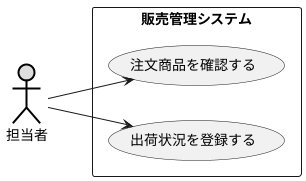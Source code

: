@startuml ユースケース図
left to right direction
actor 担当者#DDDDDD;line:black;line.bold;

rectangle 販売管理システム{
usecase 注文商品を確認する
usecase 出荷状況を登録する
}
担当者--> 注文商品を確認する
担当者--> 出荷状況を登録する

@enduml